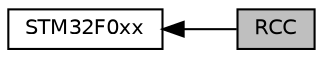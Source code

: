 digraph "RCC"
{
  edge [fontname="Helvetica",fontsize="10",labelfontname="Helvetica",labelfontsize="10"];
  node [fontname="Helvetica",fontsize="10",shape=record];
  rankdir=LR;
  Node0 [label="RCC",height=0.2,width=0.4,color="black", fillcolor="grey75", style="filled", fontcolor="black"];
  Node1 [label="STM32F0xx",height=0.2,width=0.4,color="black", fillcolor="white", style="filled",URL="$group__STM32F0xx.html",tooltip="Libraries for ST Microelectronics STM32F0xx series. "];
  Node1->Node0 [shape=plaintext, dir="back", style="solid"];
}
